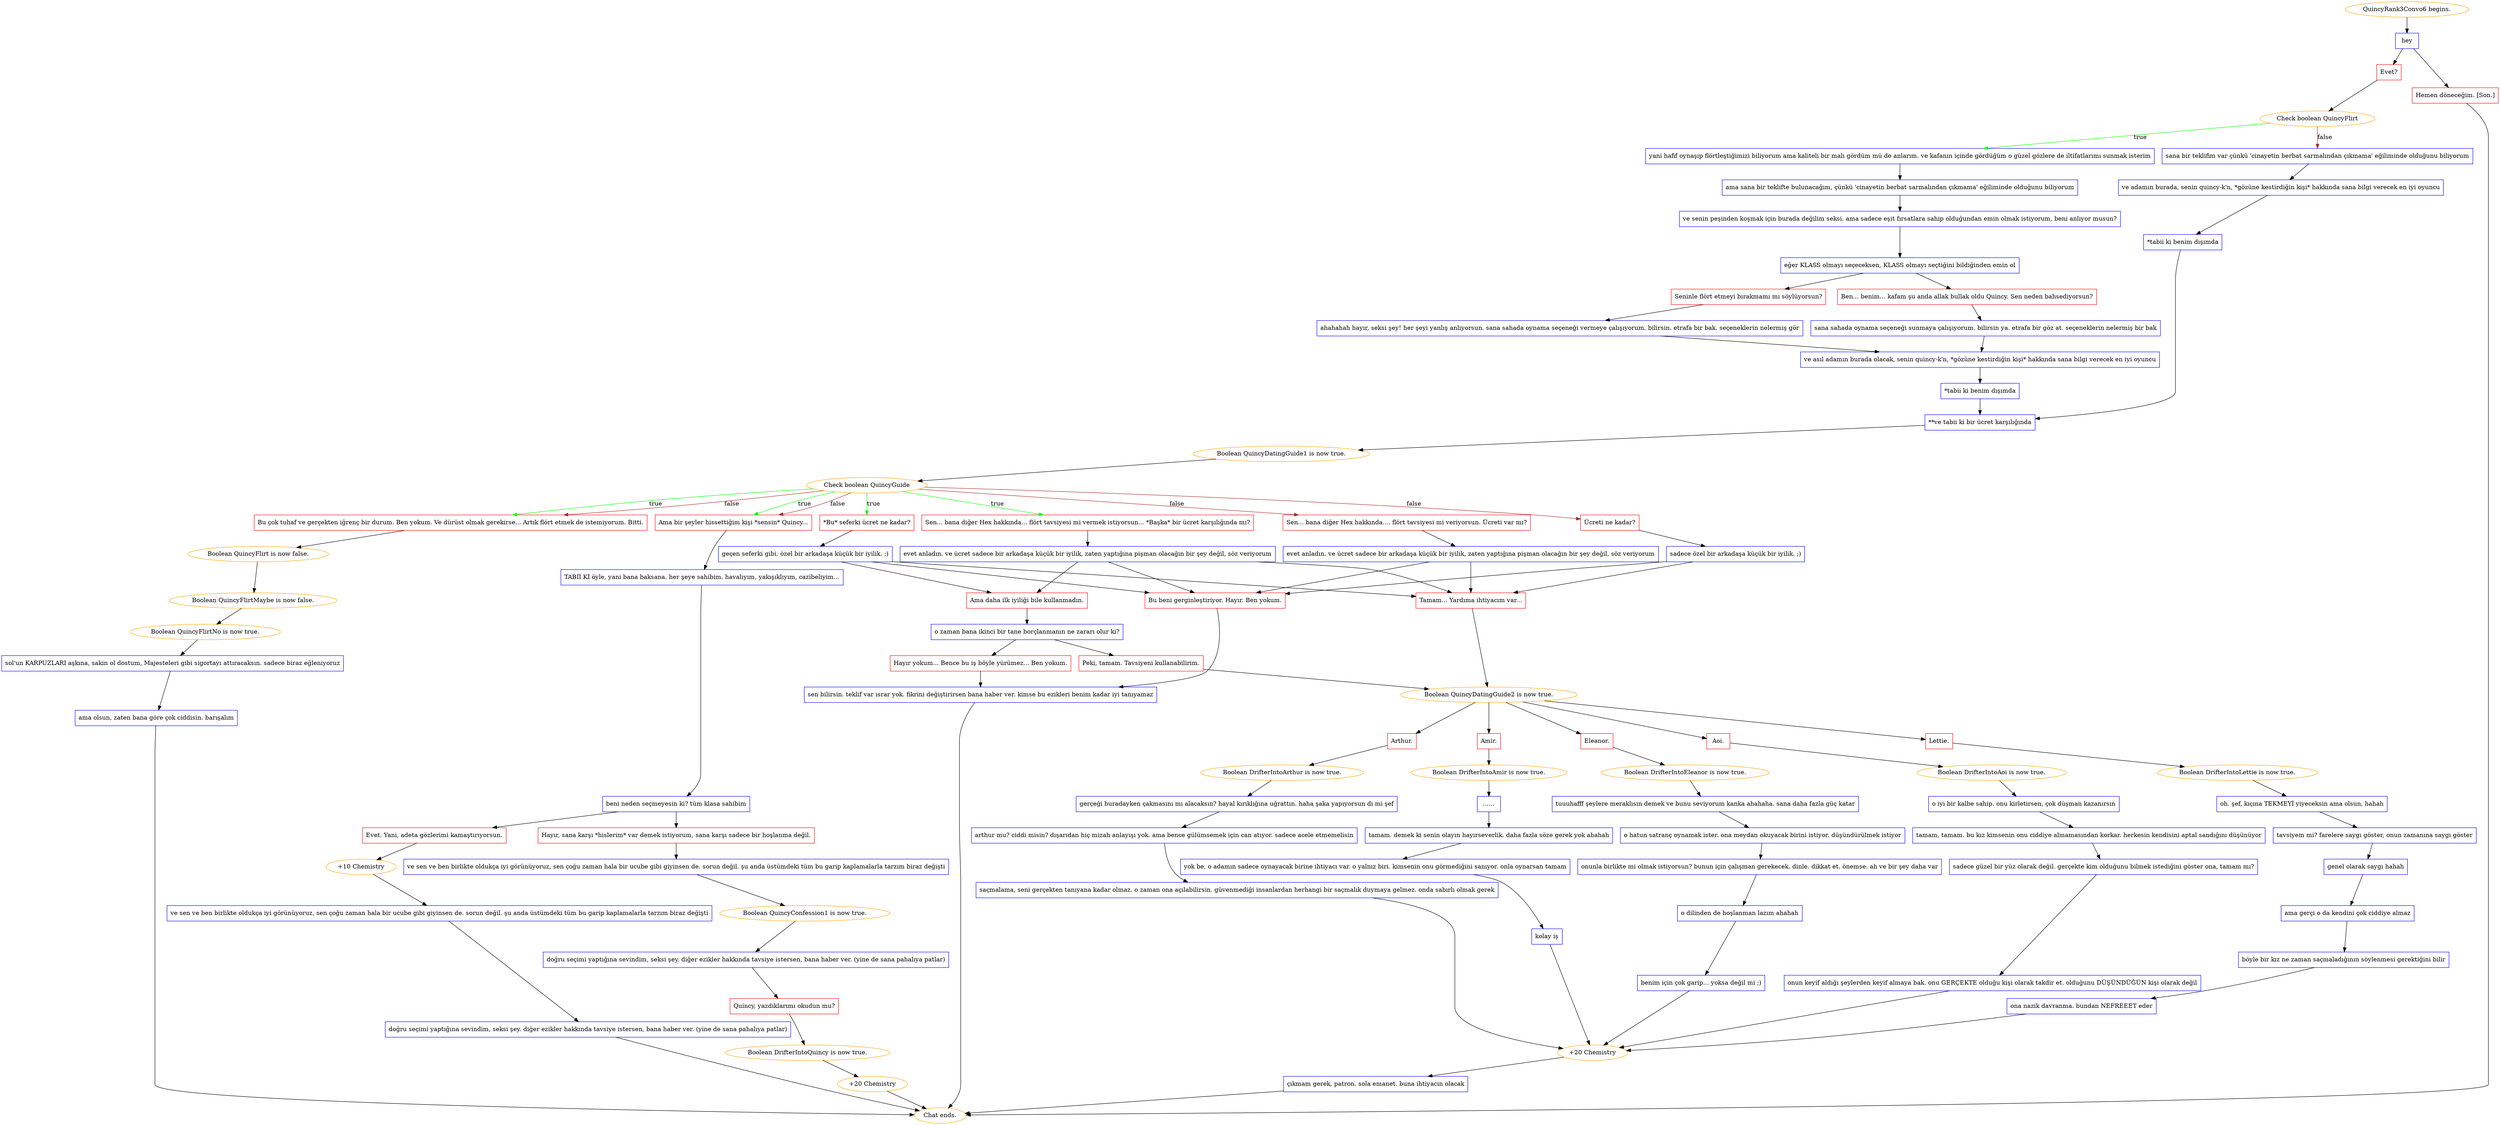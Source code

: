 digraph {
	"QuincyRank3Convo6 begins." [color=orange];
		"QuincyRank3Convo6 begins." -> j4084638457;
	j4084638457 [label="hey",shape=box,color=blue];
		j4084638457 -> j2070253014;
		j4084638457 -> j2031663198;
	j2070253014 [label="Evet?",shape=box,color=red];
		j2070253014 -> j1014815872;
	j2031663198 [label="Hemen döneceğim. [Son.]",shape=box,color=red];
		j2031663198 -> "Chat ends.";
	j1014815872 [label="Check boolean QuincyFlirt",color=orange];
		j1014815872 -> j2776260921 [label=true,color=green];
		j1014815872 -> j3655375692 [label=false,color=brown];
	"Chat ends." [color=orange];
	j2776260921 [label="yani hafif oynaşıp flörtleştiğimizi biliyorum ama kaliteli bir malı gördüm mü de anlarım. ve kafanın içinde gördüğüm o güzel gözlere de iltifatlarımı sunmak isterim",shape=box,color=blue];
		j2776260921 -> j1628976654;
	j3655375692 [label="sana bir teklifim var çünkü 'cinayetin berbat sarmalından çıkmama' eğiliminde olduğunu biliyorum",shape=box,color=blue];
		j3655375692 -> j516085955;
	j1628976654 [label="ama sana bir teklifte bulunacağım, çünkü 'cinayetin berbat sarmalından çıkmama' eğiliminde olduğunu biliyorum",shape=box,color=blue];
		j1628976654 -> j3731423993;
	j516085955 [label="ve adamın burada, senin quincy-k'n, *gözüne kestirdiğin kişi* hakkında sana bilgi verecek en iyi oyuncu",shape=box,color=blue];
		j516085955 -> j1986895667;
	j3731423993 [label="ve senin peşinden koşmak için burada değilim seksi. ama sadece eşit fırsatlara sahip olduğundan emin olmak istiyorum, beni anlıyor musun?",shape=box,color=blue];
		j3731423993 -> j435761926;
	j1986895667 [label="*tabii ki benim dışımda",shape=box,color=blue];
		j1986895667 -> j3668194207;
	j435761926 [label="eğer KLASS olmayı seçeceksen, KLASS olmayı seçtiğini bildiğinden emin ol",shape=box,color=blue];
		j435761926 -> j940219630;
		j435761926 -> j1049662163;
	j3668194207 [label="**ve tabii ki bir ücret karşılığında",shape=box,color=blue];
		j3668194207 -> j3858156737;
	j940219630 [label="Ben... benim... kafam şu anda allak bullak oldu Quincy. Sen neden bahsediyorsun?",shape=box,color=red];
		j940219630 -> j2835368391;
	j1049662163 [label="Seninle flört etmeyi bırakmamı mı söylüyorsun?",shape=box,color=red];
		j1049662163 -> j332097700;
	j3858156737 [label="Boolean QuincyDatingGuide1 is now true.",color=orange];
		j3858156737 -> j3595540058;
	j2835368391 [label="sana sahada oynama seçeneği sunmaya çalışıyorum. bilirsin ya. etrafa bir göz at. seçeneklerin nelermiş bir bak",shape=box,color=blue];
		j2835368391 -> j1471857731;
	j332097700 [label="ahahahah hayır, seksi şey! her şeyi yanlış anlıyorsun. sana sahada oynama seçeneği vermeye çalışıyorum. bilirsin. etrafa bir bak. seçeneklerin nelermiş gör",shape=box,color=blue];
		j332097700 -> j1471857731;
	j3595540058 [label="Check boolean QuincyGuide",color=orange];
		j3595540058 -> j2251568656 [label=true,color=green];
		j3595540058 -> j515243746 [label=true,color=green];
		j3595540058 -> j3650029145 [label=true,color=green];
		j3595540058 -> j3223172979 [label=true,color=green];
		j3595540058 -> j2003258490 [label=false,color=brown];
		j3595540058 -> j729687845 [label=false,color=brown];
		j3595540058 -> j3650029145 [label=false,color=brown];
		j3595540058 -> j3223172979 [label=false,color=brown];
	j1471857731 [label="ve asıl adamın burada olacak, senin quincy-k'n, *gözüne kestirdiğin kişi* hakkında sana bilgi verecek en iyi oyuncu",shape=box,color=blue];
		j1471857731 -> j2737764821;
	j2251568656 [label="Sen... bana diğer Hex hakkında... flört tavsiyesi mi vermek istiyorsun... *Başka* bir ücret karşılığında mı?",shape=box,color=red];
		j2251568656 -> j2729108110;
	j515243746 [label="*Bu* seferki ücret ne kadar?",shape=box,color=red];
		j515243746 -> j3458972531;
	j3650029145 [label="Bu çok tuhaf ve gerçekten iğrenç bir durum. Ben yokum. Ve dürüst olmak gerekirse... Artık flört etmek de istemiyorum. Bitti.",shape=box,color=red];
		j3650029145 -> j3154115805;
	j3223172979 [label="Ama bir şeyler hissettiğim kişi *sensin* Quincy...",shape=box,color=red];
		j3223172979 -> j1348717890;
	j2003258490 [label="Ücreti ne kadar?",shape=box,color=red];
		j2003258490 -> j1179316188;
	j729687845 [label="Sen... bana diğer Hex hakkında.... flört tavsiyesi mi veriyorsun. Ücreti var mı?",shape=box,color=red];
		j729687845 -> j126458710;
	j2737764821 [label="*tabii ki benim dışımda",shape=box,color=blue];
		j2737764821 -> j3668194207;
	j2729108110 [label="evet anladın. ve ücret sadece bir arkadaşa küçük bir iyilik, zaten yaptığına pişman olacağın bir şey değil, söz veriyorum",shape=box,color=blue];
		j2729108110 -> j893737689;
		j2729108110 -> j2816699013;
		j2729108110 -> j1422510926;
	j3458972531 [label="geçen seferki gibi. özel bir arkadaşa küçük bir iyilik. ;)",shape=box,color=blue];
		j3458972531 -> j893737689;
		j3458972531 -> j2816699013;
		j3458972531 -> j1422510926;
	j3154115805 [label="Boolean QuincyFlirt is now false.",color=orange];
		j3154115805 -> j2713885391;
	j1348717890 [label="TABİİ Kİ öyle, yani bana baksana. her şeye sahibim. havalıyım, yakışıklıyım, cazibeliyim...",shape=box,color=blue];
		j1348717890 -> j2998391480;
	j1179316188 [label="sadece özel bir arkadaşa küçük bir iyilik. ;)",shape=box,color=blue];
		j1179316188 -> j2816699013;
		j1179316188 -> j1422510926;
	j126458710 [label="evet anladın. ve ücret sadece bir arkadaşa küçük bir iyilik, zaten yaptığına pişman olacağın bir şey değil, söz veriyorum",shape=box,color=blue];
		j126458710 -> j2816699013;
		j126458710 -> j1422510926;
	j893737689 [label="Ama daha ilk iyiliği bile kullanmadın.",shape=box,color=red];
		j893737689 -> j3507516325;
	j2816699013 [label="Bu beni gerginleştiriyor. Hayır. Ben yokum.",shape=box,color=red];
		j2816699013 -> j1235302842;
	j1422510926 [label="Tamam... Yardıma ihtiyacım var...",shape=box,color=red];
		j1422510926 -> j3319277691;
	j2713885391 [label="Boolean QuincyFlirtMaybe is now false.",color=orange];
		j2713885391 -> j3578180324;
	j2998391480 [label="beni neden seçmeyesin ki? tüm klasa sahibim",shape=box,color=blue];
		j2998391480 -> j67146332;
		j2998391480 -> j1261854;
	j3507516325 [label="o zaman bana ikinci bir tane borçlanmanın ne zararı olur ki?",shape=box,color=blue];
		j3507516325 -> j2489066098;
		j3507516325 -> j2237552780;
	j1235302842 [label="sen bilirsin. teklif var ısrar yok. fikrini değiştirirsen bana haber ver. kimse bu ezikleri benim kadar iyi tanıyamaz",shape=box,color=blue];
		j1235302842 -> "Chat ends.";
	j3319277691 [label="Boolean QuincyDatingGuide2 is now true.",color=orange];
		j3319277691 -> j3593426591;
		j3319277691 -> j135604485;
		j3319277691 -> j3164800551;
		j3319277691 -> j2192073691;
		j3319277691 -> j3260842145;
	j3578180324 [label="Boolean QuincyFlirtNo is now true.",color=orange];
		j3578180324 -> j2208061529;
	j67146332 [label="Hayır, sana karşı *hislerim* var demek istiyorum, sana karşı sadece bir hoşlanma değil.",shape=box,color=red];
		j67146332 -> j1195908918;
	j1261854 [label="Evet. Yani, adeta gözlerimi kamaştırıyorsun.",shape=box,color=red];
		j1261854 -> j1044105570;
	j2489066098 [label="Hayır yokum... Bence bu iş böyle yürümez... Ben yokum.",shape=box,color=red];
		j2489066098 -> j1235302842;
	j2237552780 [label="Peki, tamam. Tavsiyeni kullanabilirim.",shape=box,color=red];
		j2237552780 -> j3319277691;
	j3593426591 [label="Lettie.",shape=box,color=red];
		j3593426591 -> j277284354;
	j135604485 [label="Arthur.",shape=box,color=red];
		j135604485 -> j1489227309;
	j3164800551 [label="Amir.",shape=box,color=red];
		j3164800551 -> j3508606881;
	j2192073691 [label="Eleanor.",shape=box,color=red];
		j2192073691 -> j4091937775;
	j3260842145 [label="Aoi.",shape=box,color=red];
		j3260842145 -> j3117018332;
	j2208061529 [label="sol'un KARPUZLARI aşkına, sakin ol dostum, Majesteleri gibi sigortayı attıracaksın. sadece biraz eğleniyoruz",shape=box,color=blue];
		j2208061529 -> j2640888848;
	j1195908918 [label="ve sen ve ben birlikte oldukça iyi görünüyoruz, sen çoğu zaman hala bir ucube gibi giyinsen de. sorun değil. şu anda üstümdeki tüm bu garip kaplamalarla tarzım biraz değişti",shape=box,color=blue];
		j1195908918 -> j3653167300;
	j1044105570 [label="+10 Chemistry",color=orange];
		j1044105570 -> j1418306660;
	j277284354 [label="Boolean DrifterIntoLettie is now true.",color=orange];
		j277284354 -> j3623282740;
	j1489227309 [label="Boolean DrifterIntoArthur is now true.",color=orange];
		j1489227309 -> j600469209;
	j3508606881 [label="Boolean DrifterIntoAmir is now true.",color=orange];
		j3508606881 -> j1999050293;
	j4091937775 [label="Boolean DrifterIntoEleanor is now true.",color=orange];
		j4091937775 -> j713978916;
	j3117018332 [label="Boolean DrifterIntoAoi is now true.",color=orange];
		j3117018332 -> j2764775256;
	j2640888848 [label="ama olsun, zaten bana göre çok ciddisin. barışalım",shape=box,color=blue];
		j2640888848 -> "Chat ends.";
	j3653167300 [label="Boolean QuincyConfession1 is now true.",color=orange];
		j3653167300 -> j709628297;
	j1418306660 [label="ve sen ve ben birlikte oldukça iyi görünüyoruz, sen çoğu zaman hala bir ucube gibi giyinsen de. sorun değil. şu anda üstümdeki tüm bu garip kaplamalarla tarzım biraz değişti",shape=box,color=blue];
		j1418306660 -> j3171825552;
	j3623282740 [label="oh. şef, kıçına TEKMEYİ yiyeceksin ama olsun, hahah",shape=box,color=blue];
		j3623282740 -> j443543111;
	j600469209 [label="gerçeği buradayken çakmasını mı alacaksın? hayal kırıklığına uğrattın. haha şaka yapıyorsun di mi şef",shape=box,color=blue];
		j600469209 -> j1374017986;
	j1999050293 [label="......",shape=box,color=blue];
		j1999050293 -> j249316465;
	j713978916 [label="tuuuhafff şeylere meraklısın demek ve bunu seviyorum kanka ahahaha. sana daha fazla güç katar",shape=box,color=blue];
		j713978916 -> j1771122206;
	j2764775256 [label="o iyi bir kalbe sahip. onu kirletirsen, çok düşman kazanırsın",shape=box,color=blue];
		j2764775256 -> j367122368;
	j709628297 [label="doğru seçimi yaptığına sevindim, seksi şey. diğer ezikler hakkında tavsiye istersen, bana haber ver. (yine de sana pahalıya patlar)",shape=box,color=blue];
		j709628297 -> j1355208098;
	j3171825552 [label="doğru seçimi yaptığına sevindim, seksi şey. diğer ezikler hakkında tavsiye istersen, bana haber ver. (yine de sana pahalıya patlar)",shape=box,color=blue];
		j3171825552 -> "Chat ends.";
	j443543111 [label="tavsiyem mi? farelere saygı göster, onun zamanına saygı göster",shape=box,color=blue];
		j443543111 -> j32158704;
	j1374017986 [label="arthur mu? ciddi misin? dışarıdan hiç mizah anlayışı yok. ama bence gülümsemek için can atıyor. sadece acele etmemelisin",shape=box,color=blue];
		j1374017986 -> j3983153448;
	j249316465 [label="tamam. demek ki senin olayın hayırseverlik. daha fazla söze gerek yok ahahah",shape=box,color=blue];
		j249316465 -> j3495873957;
	j1771122206 [label="o hatun satranç oynamak ister. ona meydan okuyacak birini istiyor. düşündürülmek istiyor",shape=box,color=blue];
		j1771122206 -> j762162131;
	j367122368 [label="tamam, tamam. bu kız kimsenin onu ciddiye almamasından korkar. herkesin kendisini aptal sandığını düşünüyor",shape=box,color=blue];
		j367122368 -> j2300965297;
	j1355208098 [label="Quincy, yazdıklarımı okudun mu?",shape=box,color=red];
		j1355208098 -> j359041193;
	j32158704 [label="genel olarak saygı hahah",shape=box,color=blue];
		j32158704 -> j3960635029;
	j3983153448 [label="saçmalama, seni gerçekten tanıyana kadar olmaz. o zaman ona açılabilirsin. güvenmediği insanlardan herhangi bir saçmalık duymaya gelmez. onda sabırlı olmak gerek",shape=box,color=blue];
		j3983153448 -> j3302420202;
	j3495873957 [label="yok be, o adamın sadece oynayacak birine ihtiyacı var. o yalnız biri. kimsenin onu görmediğini sanıyor. onla oynarsan tamam",shape=box,color=blue];
		j3495873957 -> j3319770509;
	j762162131 [label="onunla birlikte mi olmak istiyorsun? bunun için çalışman gerekecek. dinle. dikkat et. önemse. ah ve bir şey daha var",shape=box,color=blue];
		j762162131 -> j1529998366;
	j2300965297 [label="sadece güzel bir yüz olarak değil. gerçekte kim olduğunu bilmek istediğini göster ona, tamam mı?",shape=box,color=blue];
		j2300965297 -> j1110536240;
	j359041193 [label="Boolean DrifterIntoQuincy is now true.",color=orange];
		j359041193 -> j367054140;
	j3960635029 [label="ama gerçi o da kendini çok ciddiye almaz",shape=box,color=blue];
		j3960635029 -> j1227725521;
	j3302420202 [label="+20 Chemistry",color=orange];
		j3302420202 -> j3534360890;
	j3319770509 [label="kolay iş",shape=box,color=blue];
		j3319770509 -> j3302420202;
	j1529998366 [label="o dilinden de hoşlanman lazım ahahah",shape=box,color=blue];
		j1529998366 -> j1201537537;
	j1110536240 [label="onun keyif aldığı şeylerden keyif almaya bak. onu GERÇEKTE olduğu kişi olarak takdir et. olduğunu DÜŞÜNDÜĞÜN kişi olarak değil",shape=box,color=blue];
		j1110536240 -> j3302420202;
	j367054140 [label="+20 Chemistry",color=orange];
		j367054140 -> "Chat ends.";
	j1227725521 [label="böyle bir kız ne zaman saçmaladığının söylenmesi gerektiğini bilir",shape=box,color=blue];
		j1227725521 -> j1047075658;
	j3534360890 [label="çıkmam gerek, patron. sola emanet. buna ihtiyacın olacak",shape=box,color=blue];
		j3534360890 -> "Chat ends.";
	j1201537537 [label="benim için çok garip... yoksa değil mi ;)",shape=box,color=blue];
		j1201537537 -> j3302420202;
	j1047075658 [label="ona nazik davranma. bundan NEFREEET eder",shape=box,color=blue];
		j1047075658 -> j3302420202;
}